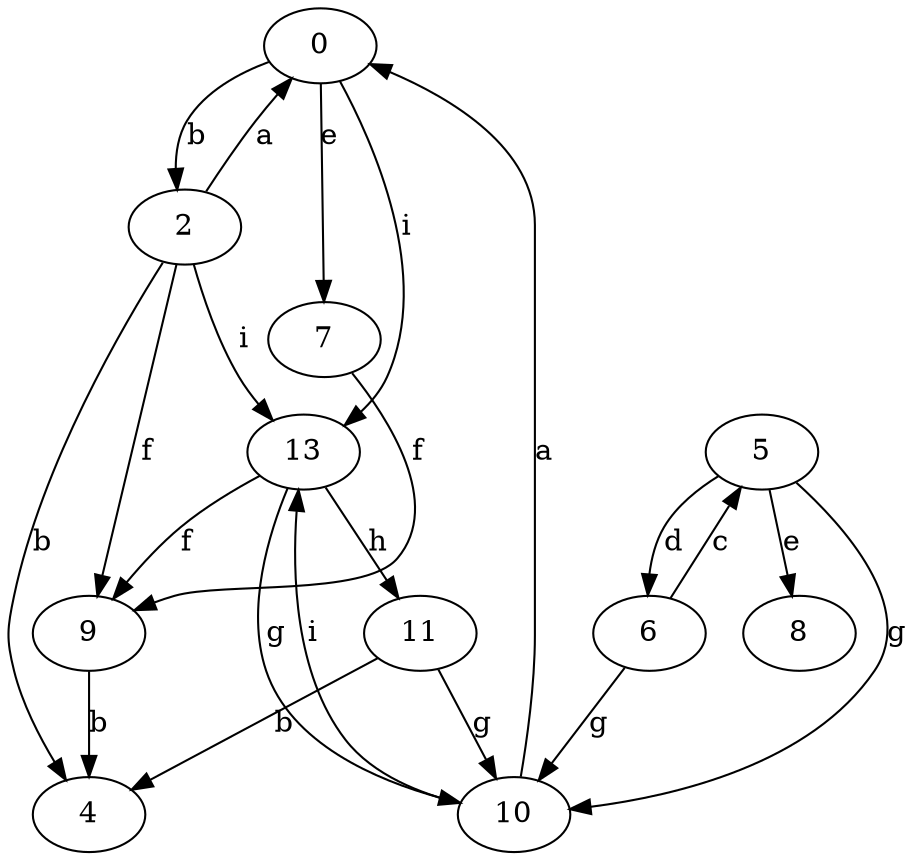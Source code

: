 strict digraph  {
0;
2;
4;
5;
6;
7;
8;
9;
10;
11;
13;
0 -> 2  [label=b];
0 -> 7  [label=e];
0 -> 13  [label=i];
2 -> 0  [label=a];
2 -> 4  [label=b];
2 -> 9  [label=f];
2 -> 13  [label=i];
5 -> 6  [label=d];
5 -> 8  [label=e];
5 -> 10  [label=g];
6 -> 5  [label=c];
6 -> 10  [label=g];
7 -> 9  [label=f];
9 -> 4  [label=b];
10 -> 0  [label=a];
10 -> 13  [label=i];
11 -> 4  [label=b];
11 -> 10  [label=g];
13 -> 9  [label=f];
13 -> 10  [label=g];
13 -> 11  [label=h];
}
